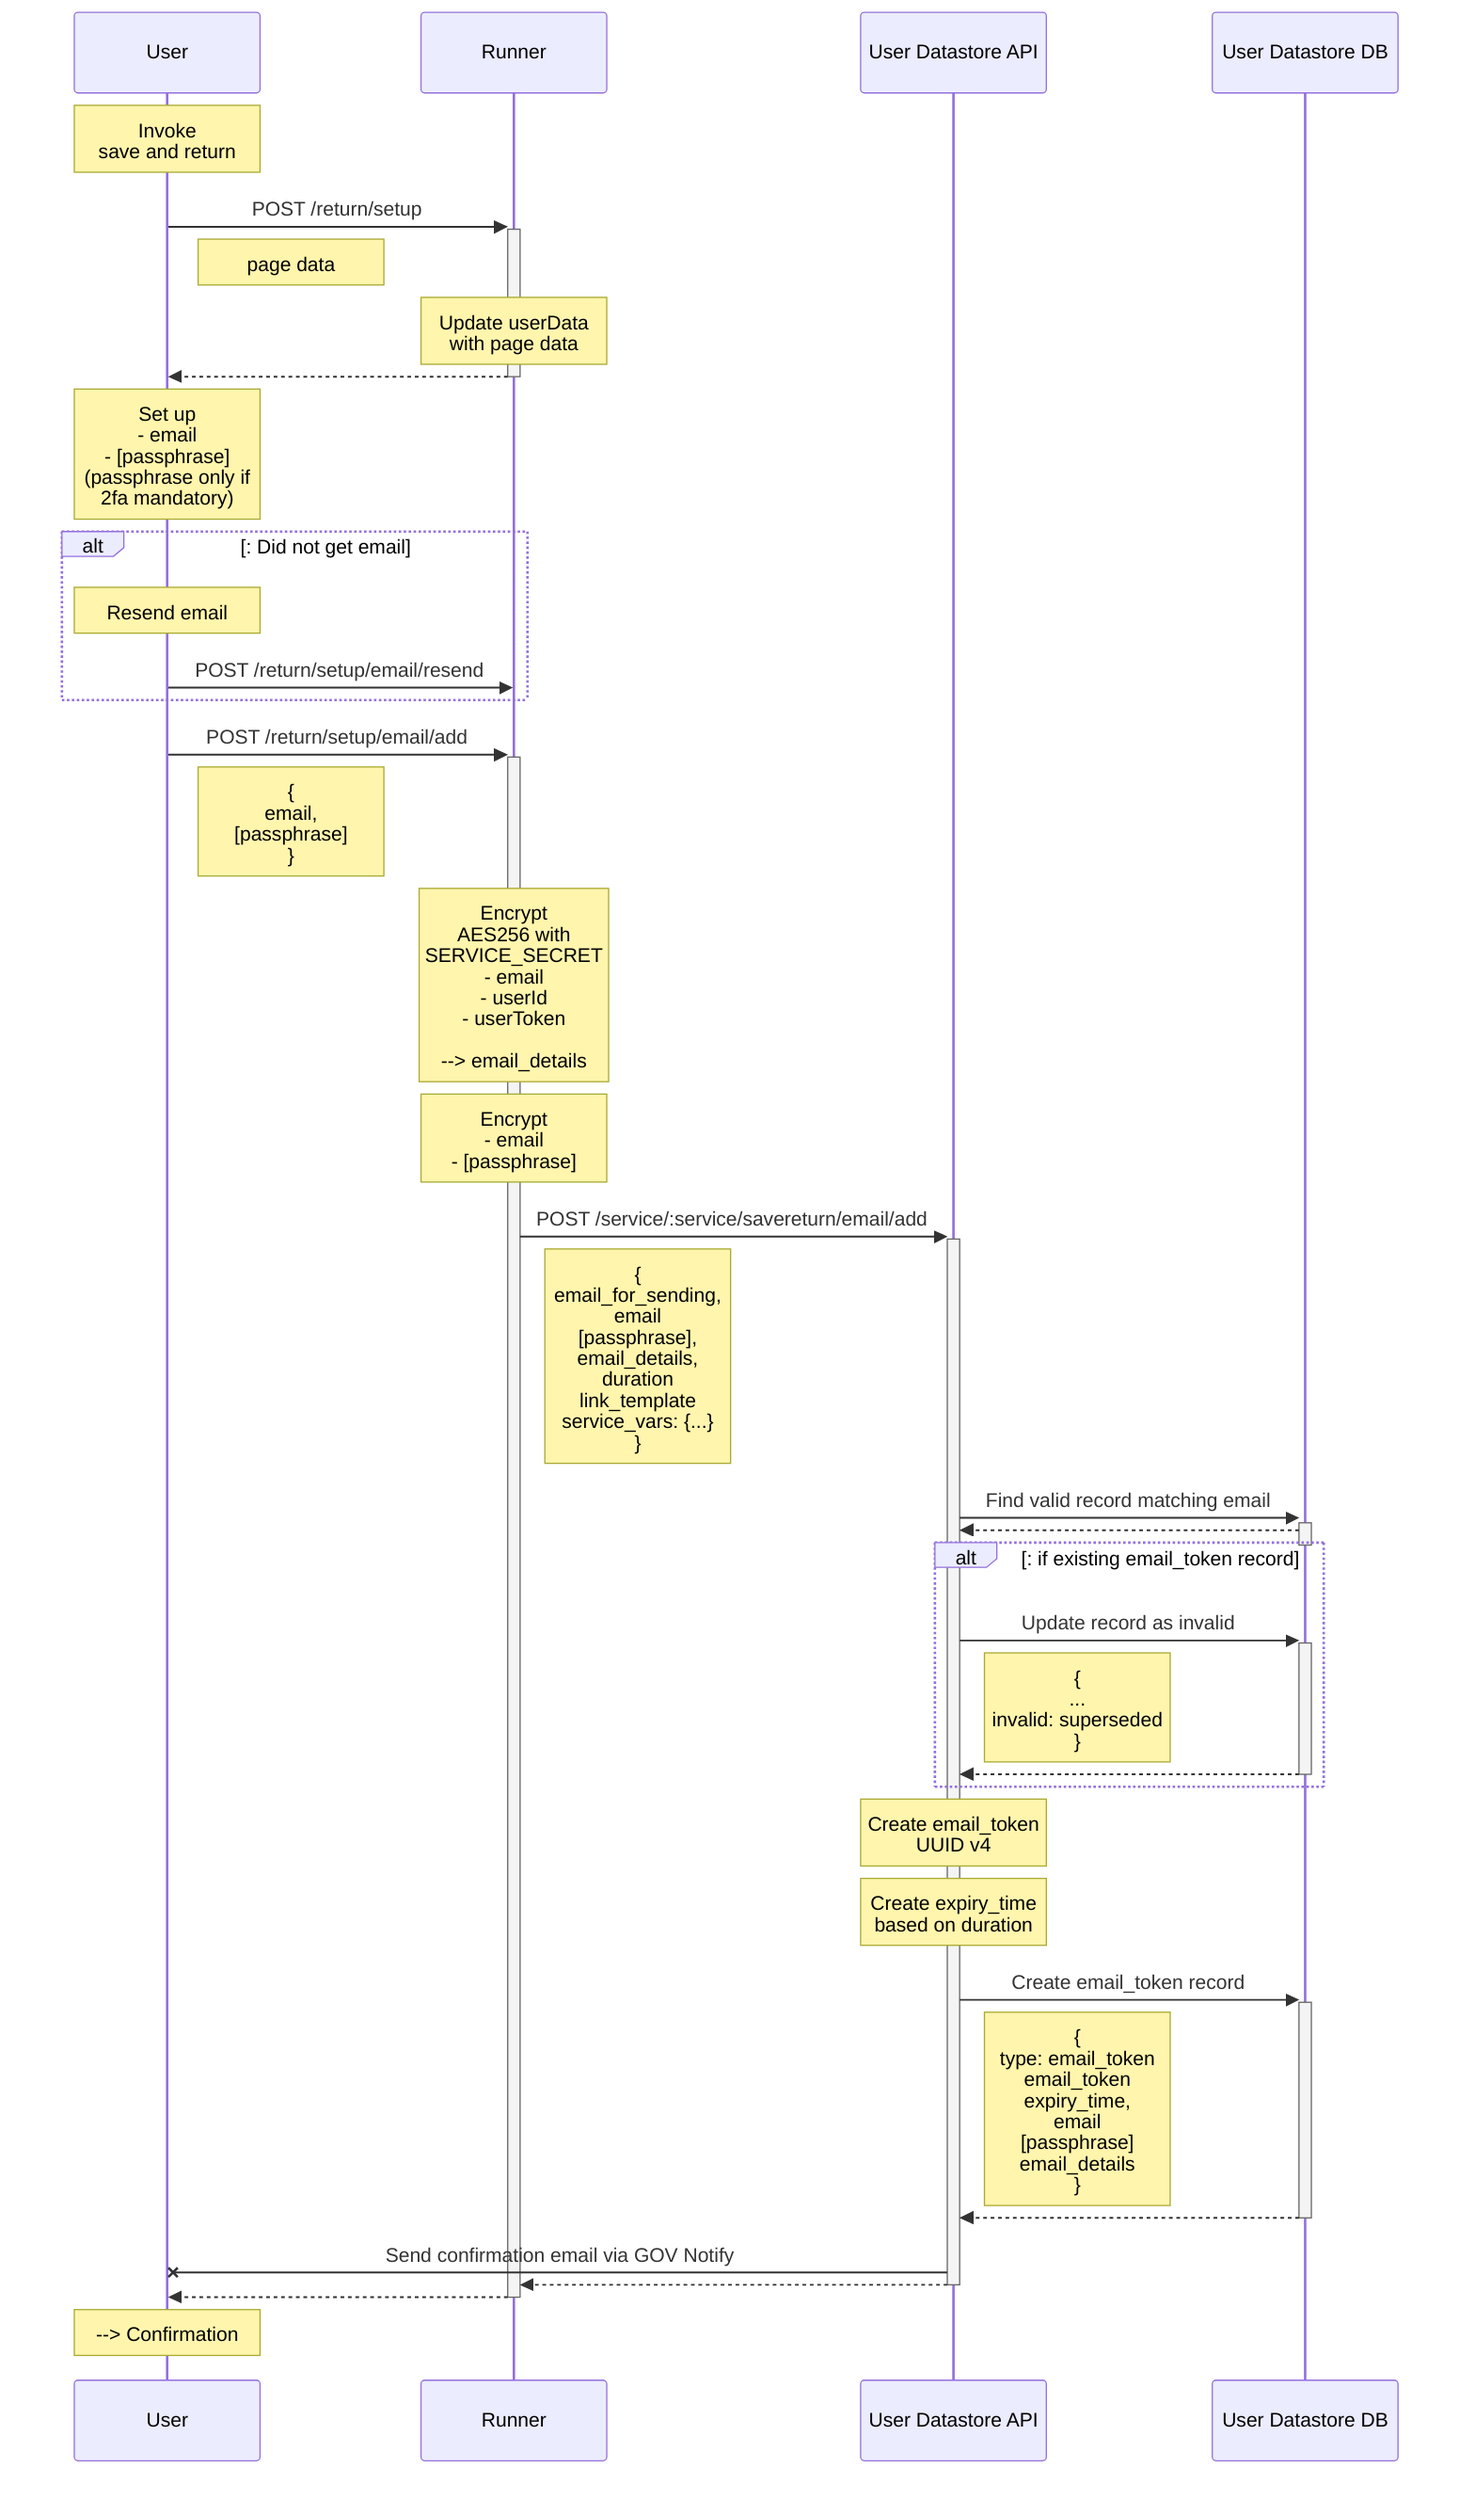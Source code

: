 sequenceDiagram

participant U as User

participant R as Runner

participant DS as User Datastore API

participant DB as User Datastore DB

Note over U: Invoke <br>save and return

U->>+R: POST /return/setup

Note right of U: page data

Note over R: Update userData<br>with page data

R-->>-U: 

Note over U: Set up<br>- email<br>- [passphrase]<br>(passphrase only if <br>2fa mandatory)

alt: Did not get email

  Note over U: Resend email

  U->>R: POST /return/setup/email/resend

end

U->>+R: POST /return/setup/email/add

Note right of U: {<br>email,<br>[passphrase]<br>}

Note over R: Encrypt<br>AES256 with<br>SERVICE_SECRET<br>- email<br>- userId<br>- userToken<br><br>--> email_details

Note over R: Encrypt <br>- email<br>- [passphrase]

R->>+DS: POST /service/:service/savereturn/email/add

Note right of R: {<br>email_for_sending,<br>email<br>[passphrase],<br>email_details,<br>duration<br>link_template<br>service_vars: {...}<br>}

DS->>+DB: Find valid record matching email

DB-->>-DS: 

alt: if existing email_token record

  DS->>+DB: Update record as invalid

  Note right of DS: {<br>...<br>invalid: superseded<br>}

  DB-->>-DS: 

end

Note over DS: Create email_token<br>UUID v4

Note over DS: Create expiry_time<br>based on duration

DS->>+DB: Create email_token record 

Note right of DS: { <br>type: email_token<br>email_token<br>expiry_time,<br>email<br>[passphrase]<br>email_details<br> }

DB-->>-DS: 

DS-XU: Send confirmation email via GOV Notify

DS-->>-R:  

R-->>-U: 

Note over U: --> Confirmation
